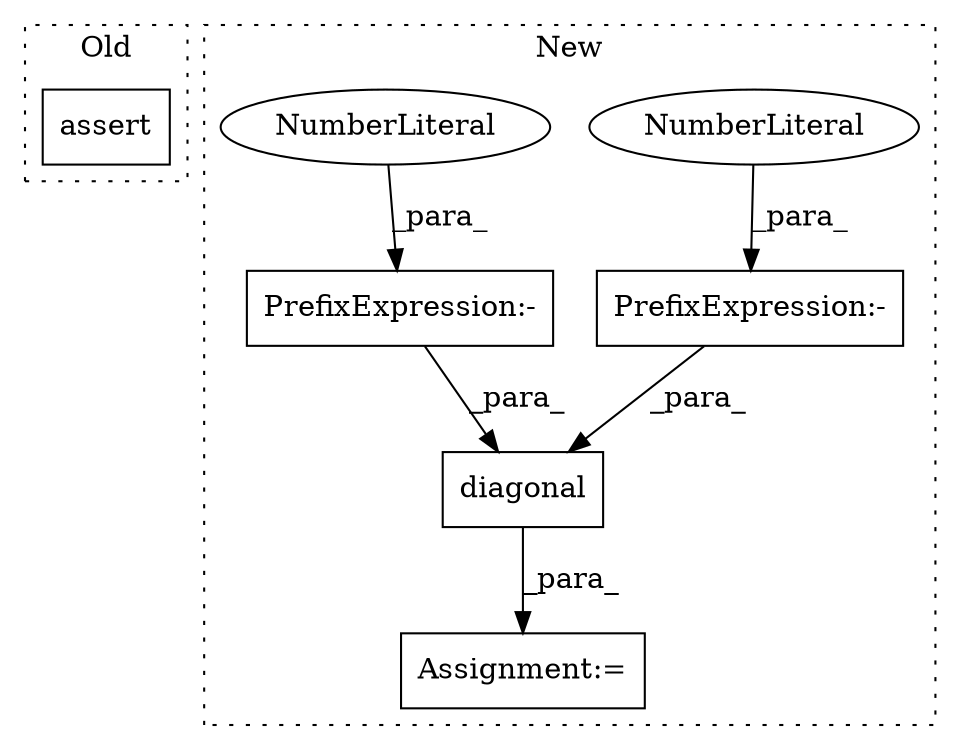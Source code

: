 digraph G {
subgraph cluster0 {
1 [label="assert" a="32" s="2570,2660" l="11,1" shape="box"];
label = "Old";
style="dotted";
}
subgraph cluster1 {
2 [label="diagonal" a="32" s="2691,2705" l="9,1" shape="box"];
3 [label="PrefixExpression:-" a="38" s="2703" l="1" shape="box"];
4 [label="NumberLiteral" a="34" s="2704" l="1" shape="ellipse"];
5 [label="Assignment:=" a="7" s="2673" l="1" shape="box"];
6 [label="PrefixExpression:-" a="38" s="2700" l="1" shape="box"];
7 [label="NumberLiteral" a="34" s="2701" l="1" shape="ellipse"];
label = "New";
style="dotted";
}
2 -> 5 [label="_para_"];
3 -> 2 [label="_para_"];
4 -> 3 [label="_para_"];
6 -> 2 [label="_para_"];
7 -> 6 [label="_para_"];
}